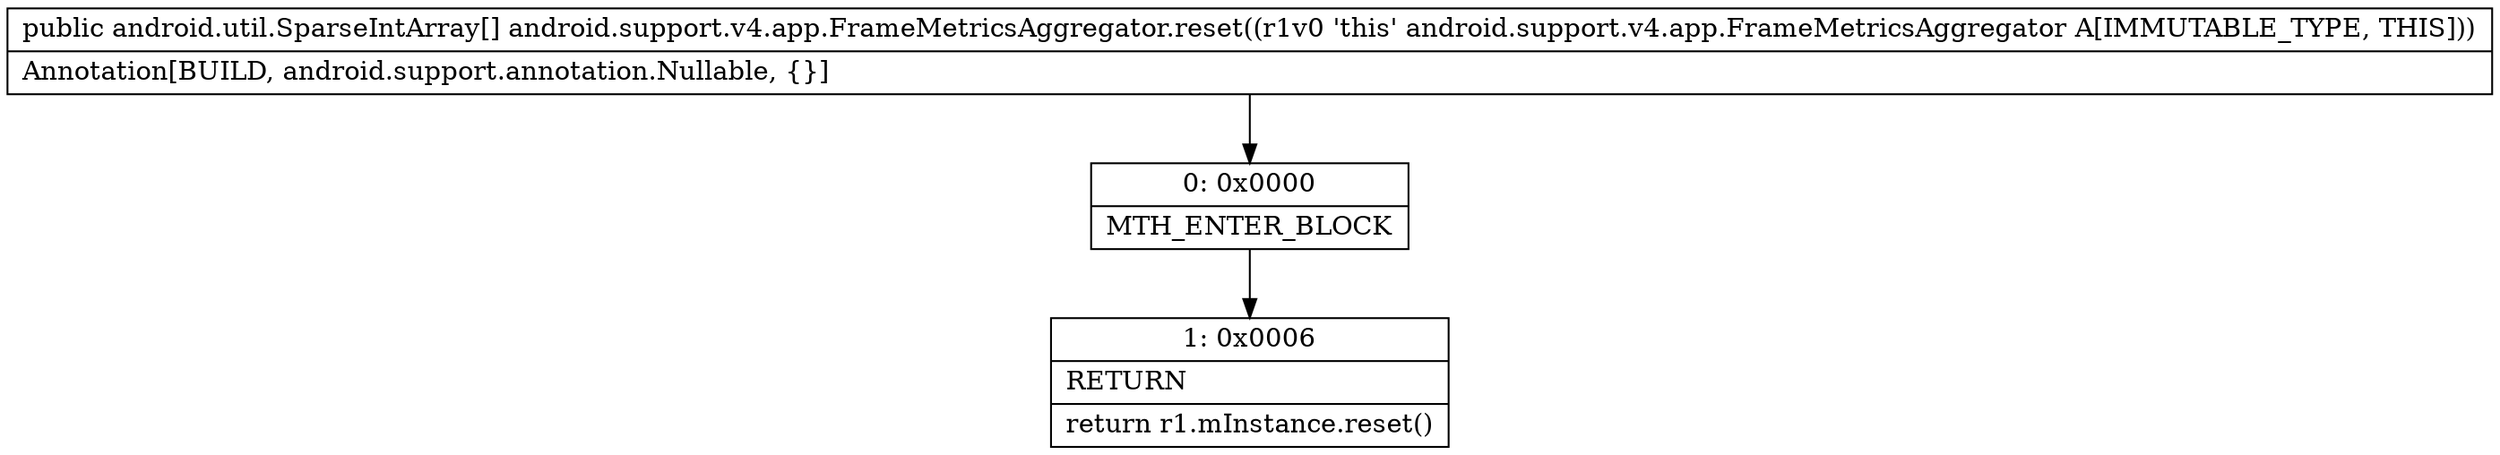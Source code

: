 digraph "CFG forandroid.support.v4.app.FrameMetricsAggregator.reset()[Landroid\/util\/SparseIntArray;" {
Node_0 [shape=record,label="{0\:\ 0x0000|MTH_ENTER_BLOCK\l}"];
Node_1 [shape=record,label="{1\:\ 0x0006|RETURN\l|return r1.mInstance.reset()\l}"];
MethodNode[shape=record,label="{public android.util.SparseIntArray[] android.support.v4.app.FrameMetricsAggregator.reset((r1v0 'this' android.support.v4.app.FrameMetricsAggregator A[IMMUTABLE_TYPE, THIS]))  | Annotation[BUILD, android.support.annotation.Nullable, \{\}]\l}"];
MethodNode -> Node_0;
Node_0 -> Node_1;
}

